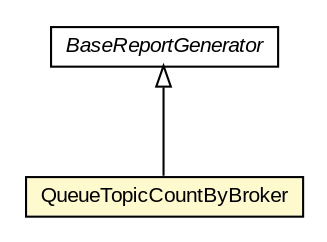 #!/usr/local/bin/dot
#
# Class diagram 
# Generated by UMLGraph version R5_6-24-gf6e263 (http://www.umlgraph.org/)
#

digraph G {
	edge [fontname="arial",fontsize=10,labelfontname="arial",labelfontsize=10];
	node [fontname="arial",fontsize=10,shape=plaintext];
	nodesep=0.25;
	ranksep=0.5;
	// org.miloss.fgsms.services.rs.impl.reports.BaseReportGenerator
	c1287 [label=<<table title="org.miloss.fgsms.services.rs.impl.reports.BaseReportGenerator" border="0" cellborder="1" cellspacing="0" cellpadding="2" port="p" href="../BaseReportGenerator.html">
		<tr><td><table border="0" cellspacing="0" cellpadding="1">
<tr><td align="center" balign="center"><font face="arial italic"> BaseReportGenerator </font></td></tr>
		</table></td></tr>
		</table>>, URL="../BaseReportGenerator.html", fontname="arial", fontcolor="black", fontsize=10.0];
	// org.miloss.fgsms.services.rs.impl.reports.broker.QueueTopicCountByBroker
	c1289 [label=<<table title="org.miloss.fgsms.services.rs.impl.reports.broker.QueueTopicCountByBroker" border="0" cellborder="1" cellspacing="0" cellpadding="2" port="p" bgcolor="lemonChiffon" href="./QueueTopicCountByBroker.html">
		<tr><td><table border="0" cellspacing="0" cellpadding="1">
<tr><td align="center" balign="center"> QueueTopicCountByBroker </td></tr>
		</table></td></tr>
		</table>>, URL="./QueueTopicCountByBroker.html", fontname="arial", fontcolor="black", fontsize=10.0];
	//org.miloss.fgsms.services.rs.impl.reports.broker.QueueTopicCountByBroker extends org.miloss.fgsms.services.rs.impl.reports.BaseReportGenerator
	c1287:p -> c1289:p [dir=back,arrowtail=empty];
}

